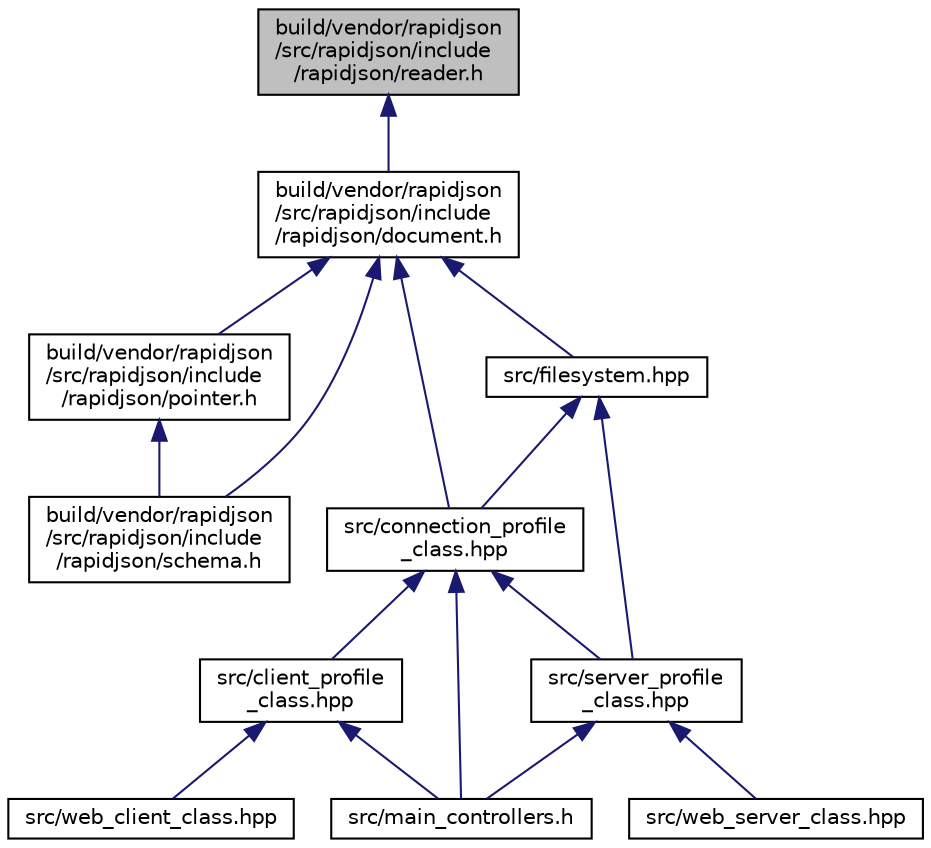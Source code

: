 digraph "build/vendor/rapidjson/src/rapidjson/include/rapidjson/reader.h"
{
  edge [fontname="Helvetica",fontsize="10",labelfontname="Helvetica",labelfontsize="10"];
  node [fontname="Helvetica",fontsize="10",shape=record];
  Node20 [label="build/vendor/rapidjson\l/src/rapidjson/include\l/rapidjson/reader.h",height=0.2,width=0.4,color="black", fillcolor="grey75", style="filled", fontcolor="black"];
  Node20 -> Node21 [dir="back",color="midnightblue",fontsize="10",style="solid",fontname="Helvetica"];
  Node21 [label="build/vendor/rapidjson\l/src/rapidjson/include\l/rapidjson/document.h",height=0.2,width=0.4,color="black", fillcolor="white", style="filled",URL="$document_8h.html"];
  Node21 -> Node22 [dir="back",color="midnightblue",fontsize="10",style="solid",fontname="Helvetica"];
  Node22 [label="build/vendor/rapidjson\l/src/rapidjson/include\l/rapidjson/pointer.h",height=0.2,width=0.4,color="black", fillcolor="white", style="filled",URL="$pointer_8h_source.html"];
  Node22 -> Node23 [dir="back",color="midnightblue",fontsize="10",style="solid",fontname="Helvetica"];
  Node23 [label="build/vendor/rapidjson\l/src/rapidjson/include\l/rapidjson/schema.h",height=0.2,width=0.4,color="black", fillcolor="white", style="filled",URL="$schema_8h_source.html"];
  Node21 -> Node23 [dir="back",color="midnightblue",fontsize="10",style="solid",fontname="Helvetica"];
  Node21 -> Node24 [dir="back",color="midnightblue",fontsize="10",style="solid",fontname="Helvetica"];
  Node24 [label="src/filesystem.hpp",height=0.2,width=0.4,color="black", fillcolor="white", style="filled",URL="$filesystem_8hpp_source.html"];
  Node24 -> Node25 [dir="back",color="midnightblue",fontsize="10",style="solid",fontname="Helvetica"];
  Node25 [label="src/connection_profile\l_class.hpp",height=0.2,width=0.4,color="black", fillcolor="white", style="filled",URL="$connection__profile__class_8hpp_source.html"];
  Node25 -> Node26 [dir="back",color="midnightblue",fontsize="10",style="solid",fontname="Helvetica"];
  Node26 [label="src/client_profile\l_class.hpp",height=0.2,width=0.4,color="black", fillcolor="white", style="filled",URL="$client__profile__class_8hpp_source.html"];
  Node26 -> Node27 [dir="back",color="midnightblue",fontsize="10",style="solid",fontname="Helvetica"];
  Node27 [label="src/web_client_class.hpp",height=0.2,width=0.4,color="black", fillcolor="white", style="filled",URL="$web__client__class_8hpp_source.html"];
  Node26 -> Node28 [dir="back",color="midnightblue",fontsize="10",style="solid",fontname="Helvetica"];
  Node28 [label="src/main_controllers.h",height=0.2,width=0.4,color="black", fillcolor="white", style="filled",URL="$main__controllers_8h_source.html"];
  Node25 -> Node29 [dir="back",color="midnightblue",fontsize="10",style="solid",fontname="Helvetica"];
  Node29 [label="src/server_profile\l_class.hpp",height=0.2,width=0.4,color="black", fillcolor="white", style="filled",URL="$server__profile__class_8hpp_source.html"];
  Node29 -> Node30 [dir="back",color="midnightblue",fontsize="10",style="solid",fontname="Helvetica"];
  Node30 [label="src/web_server_class.hpp",height=0.2,width=0.4,color="black", fillcolor="white", style="filled",URL="$web__server__class_8hpp_source.html"];
  Node29 -> Node28 [dir="back",color="midnightblue",fontsize="10",style="solid",fontname="Helvetica"];
  Node25 -> Node28 [dir="back",color="midnightblue",fontsize="10",style="solid",fontname="Helvetica"];
  Node24 -> Node29 [dir="back",color="midnightblue",fontsize="10",style="solid",fontname="Helvetica"];
  Node21 -> Node25 [dir="back",color="midnightblue",fontsize="10",style="solid",fontname="Helvetica"];
}
